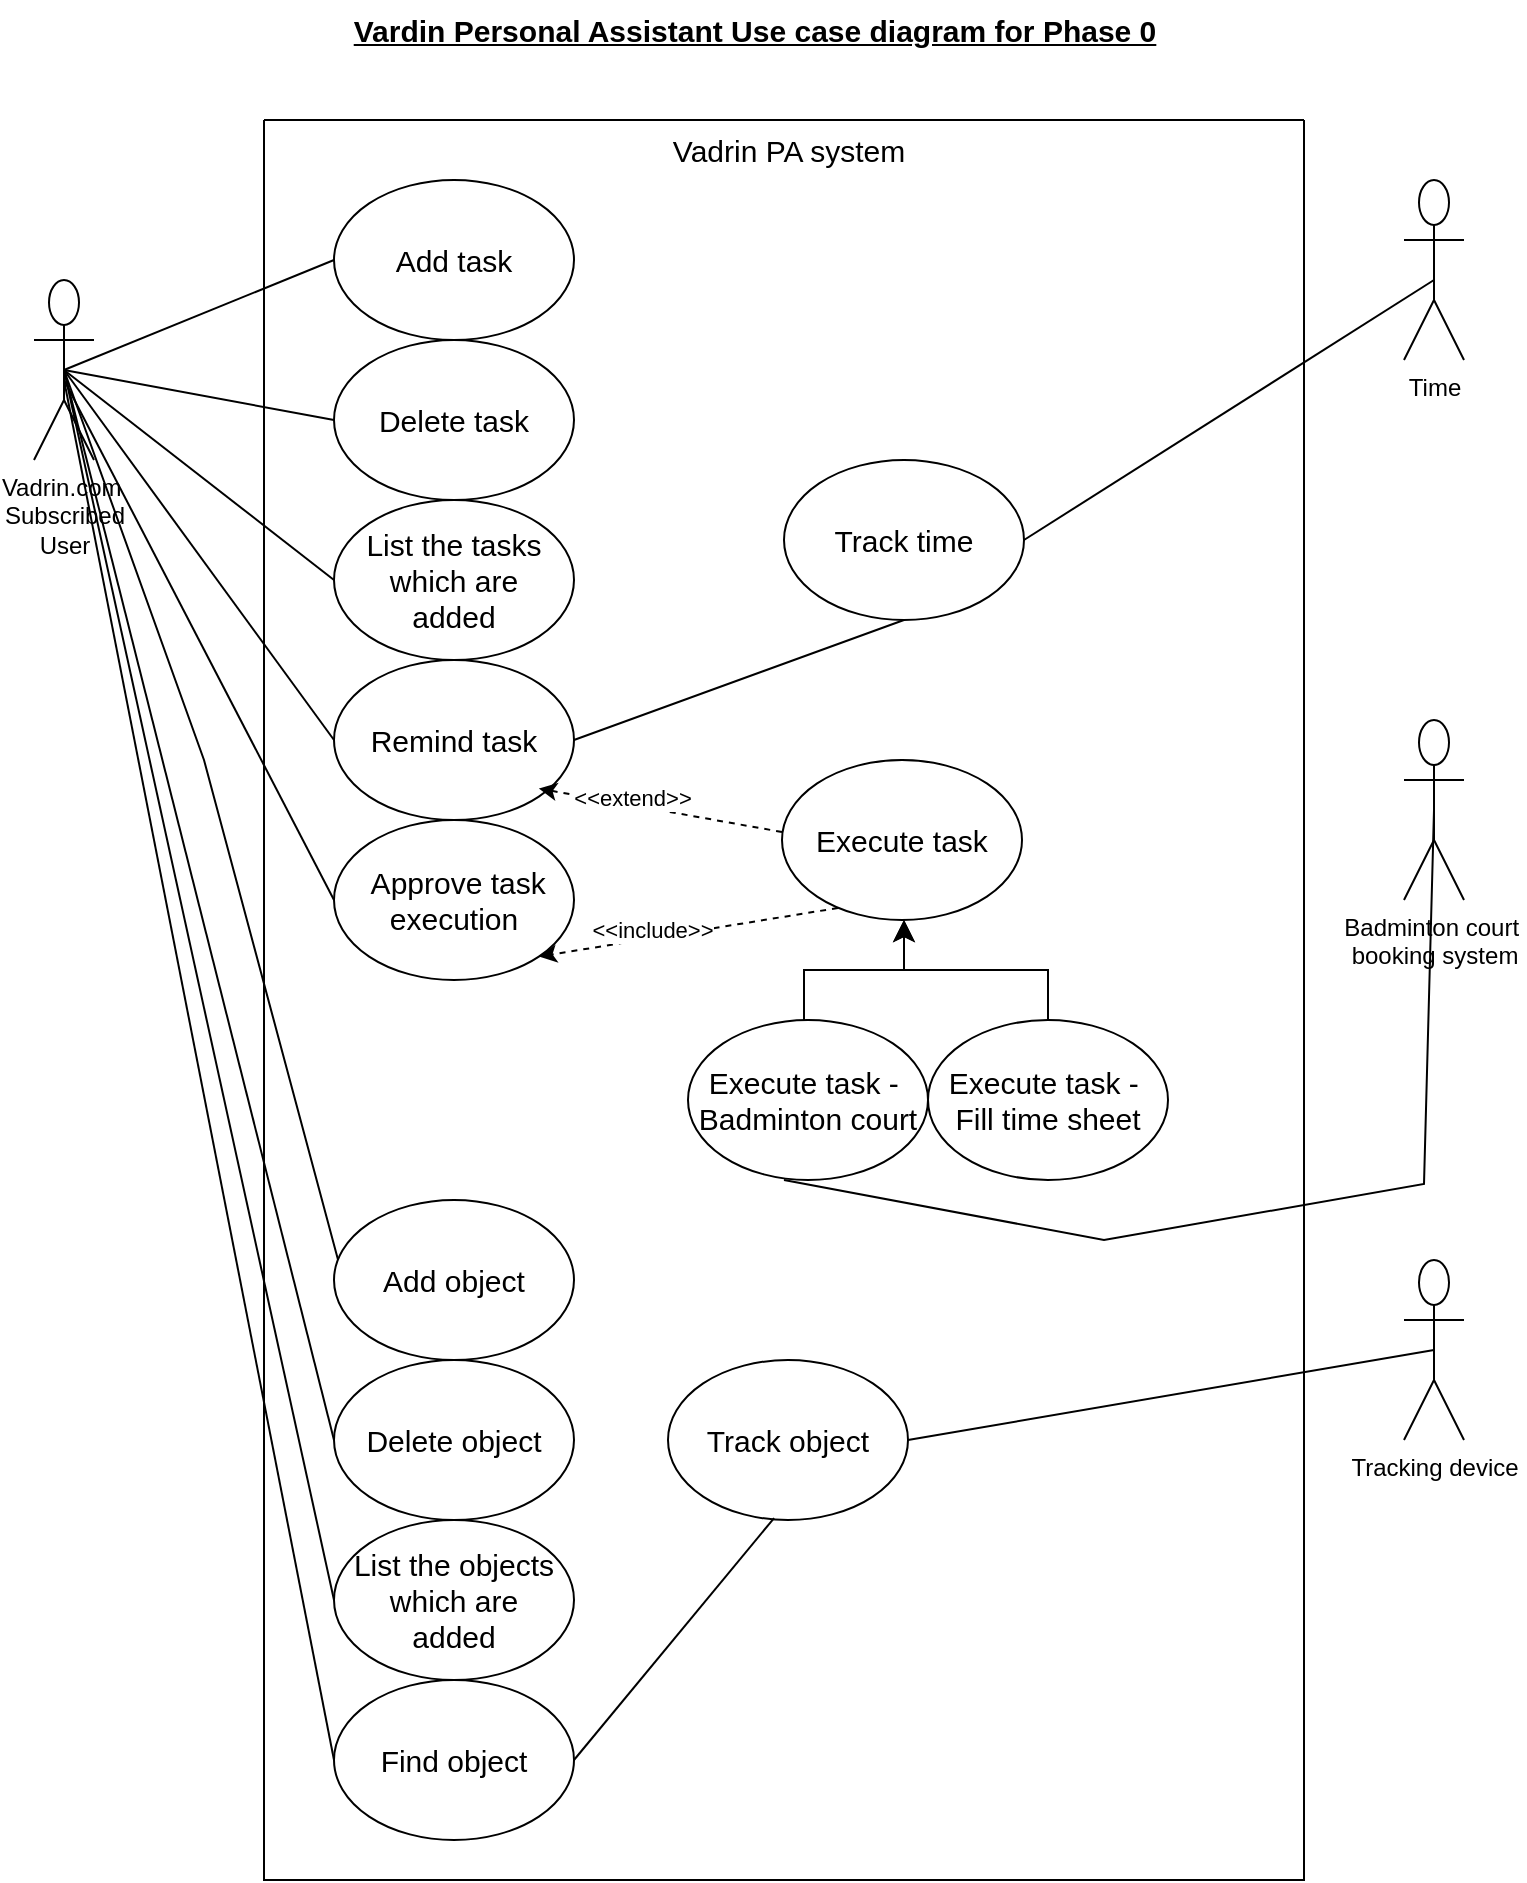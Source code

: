 <mxfile version="20.8.0" type="device"><diagram id="dQ1CvuvRSD79wrMYkh3E" name="Page-1"><mxGraphModel dx="1434" dy="764" grid="1" gridSize="10" guides="1" tooltips="1" connect="1" arrows="1" fold="1" page="1" pageScale="1" pageWidth="850" pageHeight="1100" math="0" shadow="0"><root><mxCell id="0"/><mxCell id="1" parent="0"/><mxCell id="ksZFVXPThiXusCUrYf5k-3" value="" style="swimlane;startSize=0;" parent="1" vertex="1"><mxGeometry x="190" y="80" width="520" height="880" as="geometry"><mxRectangle x="175" y="80" width="50" height="40" as="alternateBounds"/></mxGeometry></mxCell><mxCell id="ksZFVXPThiXusCUrYf5k-11" value="Delete object" style="ellipse;whiteSpace=wrap;html=1;fontSize=15;" parent="ksZFVXPThiXusCUrYf5k-3" vertex="1"><mxGeometry x="35" y="620" width="120" height="80" as="geometry"/></mxCell><mxCell id="ksZFVXPThiXusCUrYf5k-13" value="Add task" style="ellipse;whiteSpace=wrap;html=1;fontSize=15;" parent="ksZFVXPThiXusCUrYf5k-3" vertex="1"><mxGeometry x="35" y="30" width="120" height="80" as="geometry"/></mxCell><mxCell id="ksZFVXPThiXusCUrYf5k-14" value="Add object" style="ellipse;whiteSpace=wrap;html=1;fontSize=15;" parent="ksZFVXPThiXusCUrYf5k-3" vertex="1"><mxGeometry x="35" y="540" width="120" height="80" as="geometry"/></mxCell><mxCell id="ksZFVXPThiXusCUrYf5k-16" value="Vadrin PA system" style="text;html=1;align=center;verticalAlign=middle;resizable=0;points=[];autosize=1;strokeColor=none;fillColor=none;fontSize=15;" parent="ksZFVXPThiXusCUrYf5k-3" vertex="1"><mxGeometry x="192" width="140" height="30" as="geometry"/></mxCell><mxCell id="ksZFVXPThiXusCUrYf5k-30" value="List the tasks&lt;br&gt;which are&lt;br&gt;added" style="ellipse;whiteSpace=wrap;html=1;fontSize=15;" parent="ksZFVXPThiXusCUrYf5k-3" vertex="1"><mxGeometry x="35" y="190" width="120" height="80" as="geometry"/></mxCell><mxCell id="ksZFVXPThiXusCUrYf5k-69" value="List the objects&lt;br&gt;which are &lt;br&gt;added" style="ellipse;whiteSpace=wrap;html=1;fontSize=15;" parent="ksZFVXPThiXusCUrYf5k-3" vertex="1"><mxGeometry x="35" y="700" width="120" height="80" as="geometry"/></mxCell><mxCell id="f7nOAlwCWL52vm8JTuIW-7" value="Delete task" style="ellipse;whiteSpace=wrap;html=1;fontSize=15;" vertex="1" parent="ksZFVXPThiXusCUrYf5k-3"><mxGeometry x="35" y="110" width="120" height="80" as="geometry"/></mxCell><mxCell id="f7nOAlwCWL52vm8JTuIW-8" value="Remind task" style="ellipse;whiteSpace=wrap;html=1;fontSize=15;" vertex="1" parent="ksZFVXPThiXusCUrYf5k-3"><mxGeometry x="35" y="270" width="120" height="80" as="geometry"/></mxCell><mxCell id="f7nOAlwCWL52vm8JTuIW-16" value="Find object" style="ellipse;whiteSpace=wrap;html=1;fontSize=15;" vertex="1" parent="ksZFVXPThiXusCUrYf5k-3"><mxGeometry x="35" y="780" width="120" height="80" as="geometry"/></mxCell><mxCell id="f7nOAlwCWL52vm8JTuIW-19" value="Track object" style="ellipse;whiteSpace=wrap;html=1;fontSize=15;" vertex="1" parent="ksZFVXPThiXusCUrYf5k-3"><mxGeometry x="202" y="620" width="120" height="80" as="geometry"/></mxCell><mxCell id="f7nOAlwCWL52vm8JTuIW-20" value="" style="endArrow=none;html=1;rounded=0;fontSize=15;entryX=0.442;entryY=0.988;entryDx=0;entryDy=0;entryPerimeter=0;exitX=1;exitY=0.5;exitDx=0;exitDy=0;" edge="1" parent="ksZFVXPThiXusCUrYf5k-3" source="f7nOAlwCWL52vm8JTuIW-16" target="f7nOAlwCWL52vm8JTuIW-19"><mxGeometry width="50" height="50" relative="1" as="geometry"><mxPoint x="200" y="860" as="sourcePoint"/><mxPoint x="515" y="625" as="targetPoint"/></mxGeometry></mxCell><mxCell id="f7nOAlwCWL52vm8JTuIW-21" value="Track time" style="ellipse;whiteSpace=wrap;html=1;fontSize=15;" vertex="1" parent="ksZFVXPThiXusCUrYf5k-3"><mxGeometry x="260" y="170" width="120" height="80" as="geometry"/></mxCell><mxCell id="f7nOAlwCWL52vm8JTuIW-22" value="" style="endArrow=none;html=1;rounded=0;fontSize=15;entryX=0.5;entryY=1;entryDx=0;entryDy=0;exitX=1;exitY=0.5;exitDx=0;exitDy=0;" edge="1" parent="ksZFVXPThiXusCUrYf5k-3" source="f7nOAlwCWL52vm8JTuIW-8" target="f7nOAlwCWL52vm8JTuIW-21"><mxGeometry width="50" height="50" relative="1" as="geometry"><mxPoint x="332" y="170" as="sourcePoint"/><mxPoint x="595" y="90" as="targetPoint"/></mxGeometry></mxCell><mxCell id="f7nOAlwCWL52vm8JTuIW-24" value="Execute task" style="ellipse;whiteSpace=wrap;html=1;fontSize=15;" vertex="1" parent="ksZFVXPThiXusCUrYf5k-3"><mxGeometry x="259" y="320" width="120" height="80" as="geometry"/></mxCell><mxCell id="f7nOAlwCWL52vm8JTuIW-27" value="" style="html=1;labelBackgroundColor=#ffffff;startArrow=none;startFill=0;startSize=6;endArrow=classic;endFill=1;endSize=6;jettySize=auto;orthogonalLoop=1;strokeWidth=1;dashed=1;fontSize=14;rounded=0;exitX=0;exitY=0.5;exitDx=0;exitDy=0;entryX=1;entryY=1;entryDx=0;entryDy=0;" edge="1" parent="ksZFVXPThiXusCUrYf5k-3"><mxGeometry width="60" height="60" relative="1" as="geometry"><mxPoint x="259" y="356" as="sourcePoint"/><mxPoint x="137.426" y="334.284" as="targetPoint"/></mxGeometry></mxCell><mxCell id="f7nOAlwCWL52vm8JTuIW-28" value="&amp;lt;&amp;lt;extend&amp;gt;&amp;gt;" style="edgeLabel;html=1;align=center;verticalAlign=middle;resizable=0;points=[];" vertex="1" connectable="0" parent="f7nOAlwCWL52vm8JTuIW-27"><mxGeometry x="0.244" y="-4" relative="1" as="geometry"><mxPoint as="offset"/></mxGeometry></mxCell><mxCell id="f7nOAlwCWL52vm8JTuIW-29" value="&amp;nbsp;Approve task execution" style="ellipse;whiteSpace=wrap;html=1;fontSize=15;" vertex="1" parent="ksZFVXPThiXusCUrYf5k-3"><mxGeometry x="35" y="350" width="120" height="80" as="geometry"/></mxCell><mxCell id="f7nOAlwCWL52vm8JTuIW-30" value="" style="endArrow=none;html=1;rounded=0;fontSize=15;entryX=0;entryY=0.5;entryDx=0;entryDy=0;" edge="1" parent="ksZFVXPThiXusCUrYf5k-3" target="f7nOAlwCWL52vm8JTuIW-29"><mxGeometry width="50" height="50" relative="1" as="geometry"><mxPoint x="-100" y="130" as="sourcePoint"/><mxPoint x="90" y="435" as="targetPoint"/></mxGeometry></mxCell><mxCell id="f7nOAlwCWL52vm8JTuIW-32" value="" style="html=1;labelBackgroundColor=#ffffff;startArrow=none;startFill=0;startSize=6;endArrow=classic;endFill=1;endSize=6;jettySize=auto;orthogonalLoop=1;strokeWidth=1;dashed=1;fontSize=14;rounded=0;exitX=0.233;exitY=0.925;exitDx=0;exitDy=0;entryX=1;entryY=1;entryDx=0;entryDy=0;exitPerimeter=0;" edge="1" parent="ksZFVXPThiXusCUrYf5k-3" source="f7nOAlwCWL52vm8JTuIW-24" target="f7nOAlwCWL52vm8JTuIW-29"><mxGeometry width="60" height="60" relative="1" as="geometry"><mxPoint x="291.57" y="451.72" as="sourcePoint"/><mxPoint x="169.996" y="430.004" as="targetPoint"/></mxGeometry></mxCell><mxCell id="f7nOAlwCWL52vm8JTuIW-33" value="&amp;lt;&amp;lt;include&amp;gt;&amp;gt;" style="edgeLabel;html=1;align=center;verticalAlign=middle;resizable=0;points=[];" vertex="1" connectable="0" parent="f7nOAlwCWL52vm8JTuIW-32"><mxGeometry x="0.244" y="-4" relative="1" as="geometry"><mxPoint as="offset"/></mxGeometry></mxCell><mxCell id="f7nOAlwCWL52vm8JTuIW-36" value="" style="edgeStyle=elbowEdgeStyle;elbow=vertical;endArrow=classic;html=1;curved=0;rounded=0;endSize=8;startSize=8;" edge="1" parent="ksZFVXPThiXusCUrYf5k-3"><mxGeometry width="50" height="50" relative="1" as="geometry"><mxPoint x="270" y="450" as="sourcePoint"/><mxPoint x="320" y="400" as="targetPoint"/></mxGeometry></mxCell><mxCell id="f7nOAlwCWL52vm8JTuIW-37" value="Execute task -&amp;nbsp;&lt;br&gt;Badminton court" style="ellipse;whiteSpace=wrap;html=1;fontSize=15;" vertex="1" parent="ksZFVXPThiXusCUrYf5k-3"><mxGeometry x="212" y="450" width="120" height="80" as="geometry"/></mxCell><mxCell id="f7nOAlwCWL52vm8JTuIW-38" value="" style="edgeStyle=elbowEdgeStyle;elbow=vertical;endArrow=classic;html=1;curved=0;rounded=0;endSize=8;startSize=8;exitX=0.5;exitY=0;exitDx=0;exitDy=0;" edge="1" parent="ksZFVXPThiXusCUrYf5k-3" source="f7nOAlwCWL52vm8JTuIW-39"><mxGeometry width="50" height="50" relative="1" as="geometry"><mxPoint x="400" y="490" as="sourcePoint"/><mxPoint x="320" y="400" as="targetPoint"/></mxGeometry></mxCell><mxCell id="f7nOAlwCWL52vm8JTuIW-39" value="Execute task -&amp;nbsp;&lt;br&gt;Fill time sheet" style="ellipse;whiteSpace=wrap;html=1;fontSize=15;" vertex="1" parent="ksZFVXPThiXusCUrYf5k-3"><mxGeometry x="332" y="450" width="120" height="80" as="geometry"/></mxCell><mxCell id="ksZFVXPThiXusCUrYf5k-6" value="Vadrin.com&amp;nbsp;&lt;br&gt;Subscribed&lt;br&gt;User" style="shape=umlActor;verticalLabelPosition=bottom;verticalAlign=top;html=1;outlineConnect=0;" parent="1" vertex="1"><mxGeometry x="75" y="160" width="30" height="90" as="geometry"/></mxCell><mxCell id="ksZFVXPThiXusCUrYf5k-20" value="" style="endArrow=none;html=1;rounded=0;fontSize=15;entryX=0;entryY=0.5;entryDx=0;entryDy=0;exitX=0.5;exitY=0.5;exitDx=0;exitDy=0;exitPerimeter=0;" parent="1" source="ksZFVXPThiXusCUrYf5k-6" target="ksZFVXPThiXusCUrYf5k-11" edge="1"><mxGeometry width="50" height="50" relative="1" as="geometry"><mxPoint x="95" y="210" as="sourcePoint"/><mxPoint x="215" y="270" as="targetPoint"/></mxGeometry></mxCell><mxCell id="ksZFVXPThiXusCUrYf5k-21" value="" style="endArrow=none;html=1;rounded=0;fontSize=15;entryX=0;entryY=0.5;entryDx=0;entryDy=0;exitX=0.5;exitY=0.5;exitDx=0;exitDy=0;exitPerimeter=0;" parent="1" source="ksZFVXPThiXusCUrYf5k-6" target="ksZFVXPThiXusCUrYf5k-13" edge="1"><mxGeometry width="50" height="50" relative="1" as="geometry"><mxPoint x="95" y="210" as="sourcePoint"/><mxPoint x="215" y="350" as="targetPoint"/></mxGeometry></mxCell><mxCell id="ksZFVXPThiXusCUrYf5k-22" value="" style="endArrow=none;html=1;rounded=0;fontSize=15;exitX=0.5;exitY=0.5;exitDx=0;exitDy=0;exitPerimeter=0;entryX=0.017;entryY=0.375;entryDx=0;entryDy=0;entryPerimeter=0;" parent="1" source="ksZFVXPThiXusCUrYf5k-6" target="ksZFVXPThiXusCUrYf5k-14" edge="1"><mxGeometry width="50" height="50" relative="1" as="geometry"><mxPoint x="125" y="380" as="sourcePoint"/><mxPoint x="135" y="410" as="targetPoint"/><Array as="points"><mxPoint x="160" y="400"/></Array></mxGeometry></mxCell><mxCell id="ksZFVXPThiXusCUrYf5k-70" value="" style="endArrow=none;html=1;rounded=0;fontSize=15;exitX=0;exitY=0.5;exitDx=0;exitDy=0;" parent="1" source="ksZFVXPThiXusCUrYf5k-69" edge="1"><mxGeometry width="50" height="50" relative="1" as="geometry"><mxPoint x="435" y="430" as="sourcePoint"/><mxPoint x="90" y="205" as="targetPoint"/></mxGeometry></mxCell><mxCell id="ksZFVXPThiXusCUrYf5k-72" value="Vardin Personal Assistant Use case diagram for Phase 0" style="text;html=1;align=center;verticalAlign=middle;resizable=0;points=[];autosize=1;strokeColor=none;fillColor=none;fontSize=15;fontStyle=5" parent="1" vertex="1"><mxGeometry x="225" y="20" width="420" height="30" as="geometry"/></mxCell><mxCell id="f7nOAlwCWL52vm8JTuIW-1" value="Time" style="shape=umlActor;verticalLabelPosition=bottom;verticalAlign=top;html=1;outlineConnect=0;" vertex="1" parent="1"><mxGeometry x="760" y="110" width="30" height="90" as="geometry"/></mxCell><mxCell id="f7nOAlwCWL52vm8JTuIW-4" value="Tracking device" style="shape=umlActor;verticalLabelPosition=bottom;verticalAlign=top;html=1;outlineConnect=0;" vertex="1" parent="1"><mxGeometry x="760" y="650" width="30" height="90" as="geometry"/></mxCell><mxCell id="f7nOAlwCWL52vm8JTuIW-6" value="" style="endArrow=none;html=1;rounded=0;fontSize=15;entryX=0;entryY=0.5;entryDx=0;entryDy=0;" edge="1" parent="1" target="ksZFVXPThiXusCUrYf5k-30"><mxGeometry width="50" height="50" relative="1" as="geometry"><mxPoint x="90" y="205" as="sourcePoint"/><mxPoint x="250" y="195" as="targetPoint"/></mxGeometry></mxCell><mxCell id="f7nOAlwCWL52vm8JTuIW-9" value="" style="endArrow=none;html=1;rounded=0;fontSize=15;entryX=0;entryY=0.5;entryDx=0;entryDy=0;exitX=0.5;exitY=0.5;exitDx=0;exitDy=0;exitPerimeter=0;" edge="1" parent="1" source="ksZFVXPThiXusCUrYf5k-6" target="f7nOAlwCWL52vm8JTuIW-7"><mxGeometry width="50" height="50" relative="1" as="geometry"><mxPoint x="90" y="210" as="sourcePoint"/><mxPoint x="235" y="160" as="targetPoint"/></mxGeometry></mxCell><mxCell id="f7nOAlwCWL52vm8JTuIW-12" value="" style="endArrow=none;html=1;rounded=0;fontSize=15;entryX=0;entryY=0.5;entryDx=0;entryDy=0;exitX=0.5;exitY=0.5;exitDx=0;exitDy=0;exitPerimeter=0;" edge="1" parent="1" source="ksZFVXPThiXusCUrYf5k-6" target="f7nOAlwCWL52vm8JTuIW-8"><mxGeometry width="50" height="50" relative="1" as="geometry"><mxPoint x="100" y="215" as="sourcePoint"/><mxPoint x="235" y="240" as="targetPoint"/></mxGeometry></mxCell><mxCell id="f7nOAlwCWL52vm8JTuIW-15" value="" style="endArrow=none;html=1;rounded=0;fontSize=15;entryX=0;entryY=0.5;entryDx=0;entryDy=0;exitX=1;exitY=0.5;exitDx=0;exitDy=0;" edge="1" parent="1" source="f7nOAlwCWL52vm8JTuIW-21"><mxGeometry width="50" height="50" relative="1" as="geometry"><mxPoint x="640" y="215" as="sourcePoint"/><mxPoint x="775" y="160" as="targetPoint"/></mxGeometry></mxCell><mxCell id="f7nOAlwCWL52vm8JTuIW-17" value="" style="endArrow=none;html=1;rounded=0;fontSize=15;exitX=0;exitY=0.5;exitDx=0;exitDy=0;" edge="1" parent="1" source="f7nOAlwCWL52vm8JTuIW-16"><mxGeometry width="50" height="50" relative="1" as="geometry"><mxPoint x="190" y="765" as="sourcePoint"/><mxPoint x="90" y="210" as="targetPoint"/></mxGeometry></mxCell><mxCell id="f7nOAlwCWL52vm8JTuIW-18" value="" style="endArrow=none;html=1;rounded=0;fontSize=15;entryX=0.5;entryY=0.5;entryDx=0;entryDy=0;entryPerimeter=0;exitX=1;exitY=0.5;exitDx=0;exitDy=0;" edge="1" parent="1" source="f7nOAlwCWL52vm8JTuIW-19" target="f7nOAlwCWL52vm8JTuIW-4"><mxGeometry width="50" height="50" relative="1" as="geometry"><mxPoint x="470" y="680" as="sourcePoint"/><mxPoint x="814.04" y="330" as="targetPoint"/></mxGeometry></mxCell><mxCell id="f7nOAlwCWL52vm8JTuIW-34" value="Badminton court&amp;nbsp;&lt;br&gt;booking system" style="shape=umlActor;verticalLabelPosition=bottom;verticalAlign=top;html=1;outlineConnect=0;" vertex="1" parent="1"><mxGeometry x="760" y="380" width="30" height="90" as="geometry"/></mxCell><mxCell id="f7nOAlwCWL52vm8JTuIW-40" value="" style="endArrow=none;html=1;rounded=0;fontSize=15;entryX=0.5;entryY=0.5;entryDx=0;entryDy=0;entryPerimeter=0;" edge="1" parent="1" target="f7nOAlwCWL52vm8JTuIW-34"><mxGeometry width="50" height="50" relative="1" as="geometry"><mxPoint x="450" y="610" as="sourcePoint"/><mxPoint x="795" y="340" as="targetPoint"/><Array as="points"><mxPoint x="610" y="640"/><mxPoint x="770" y="612"/></Array></mxGeometry></mxCell></root></mxGraphModel></diagram></mxfile>